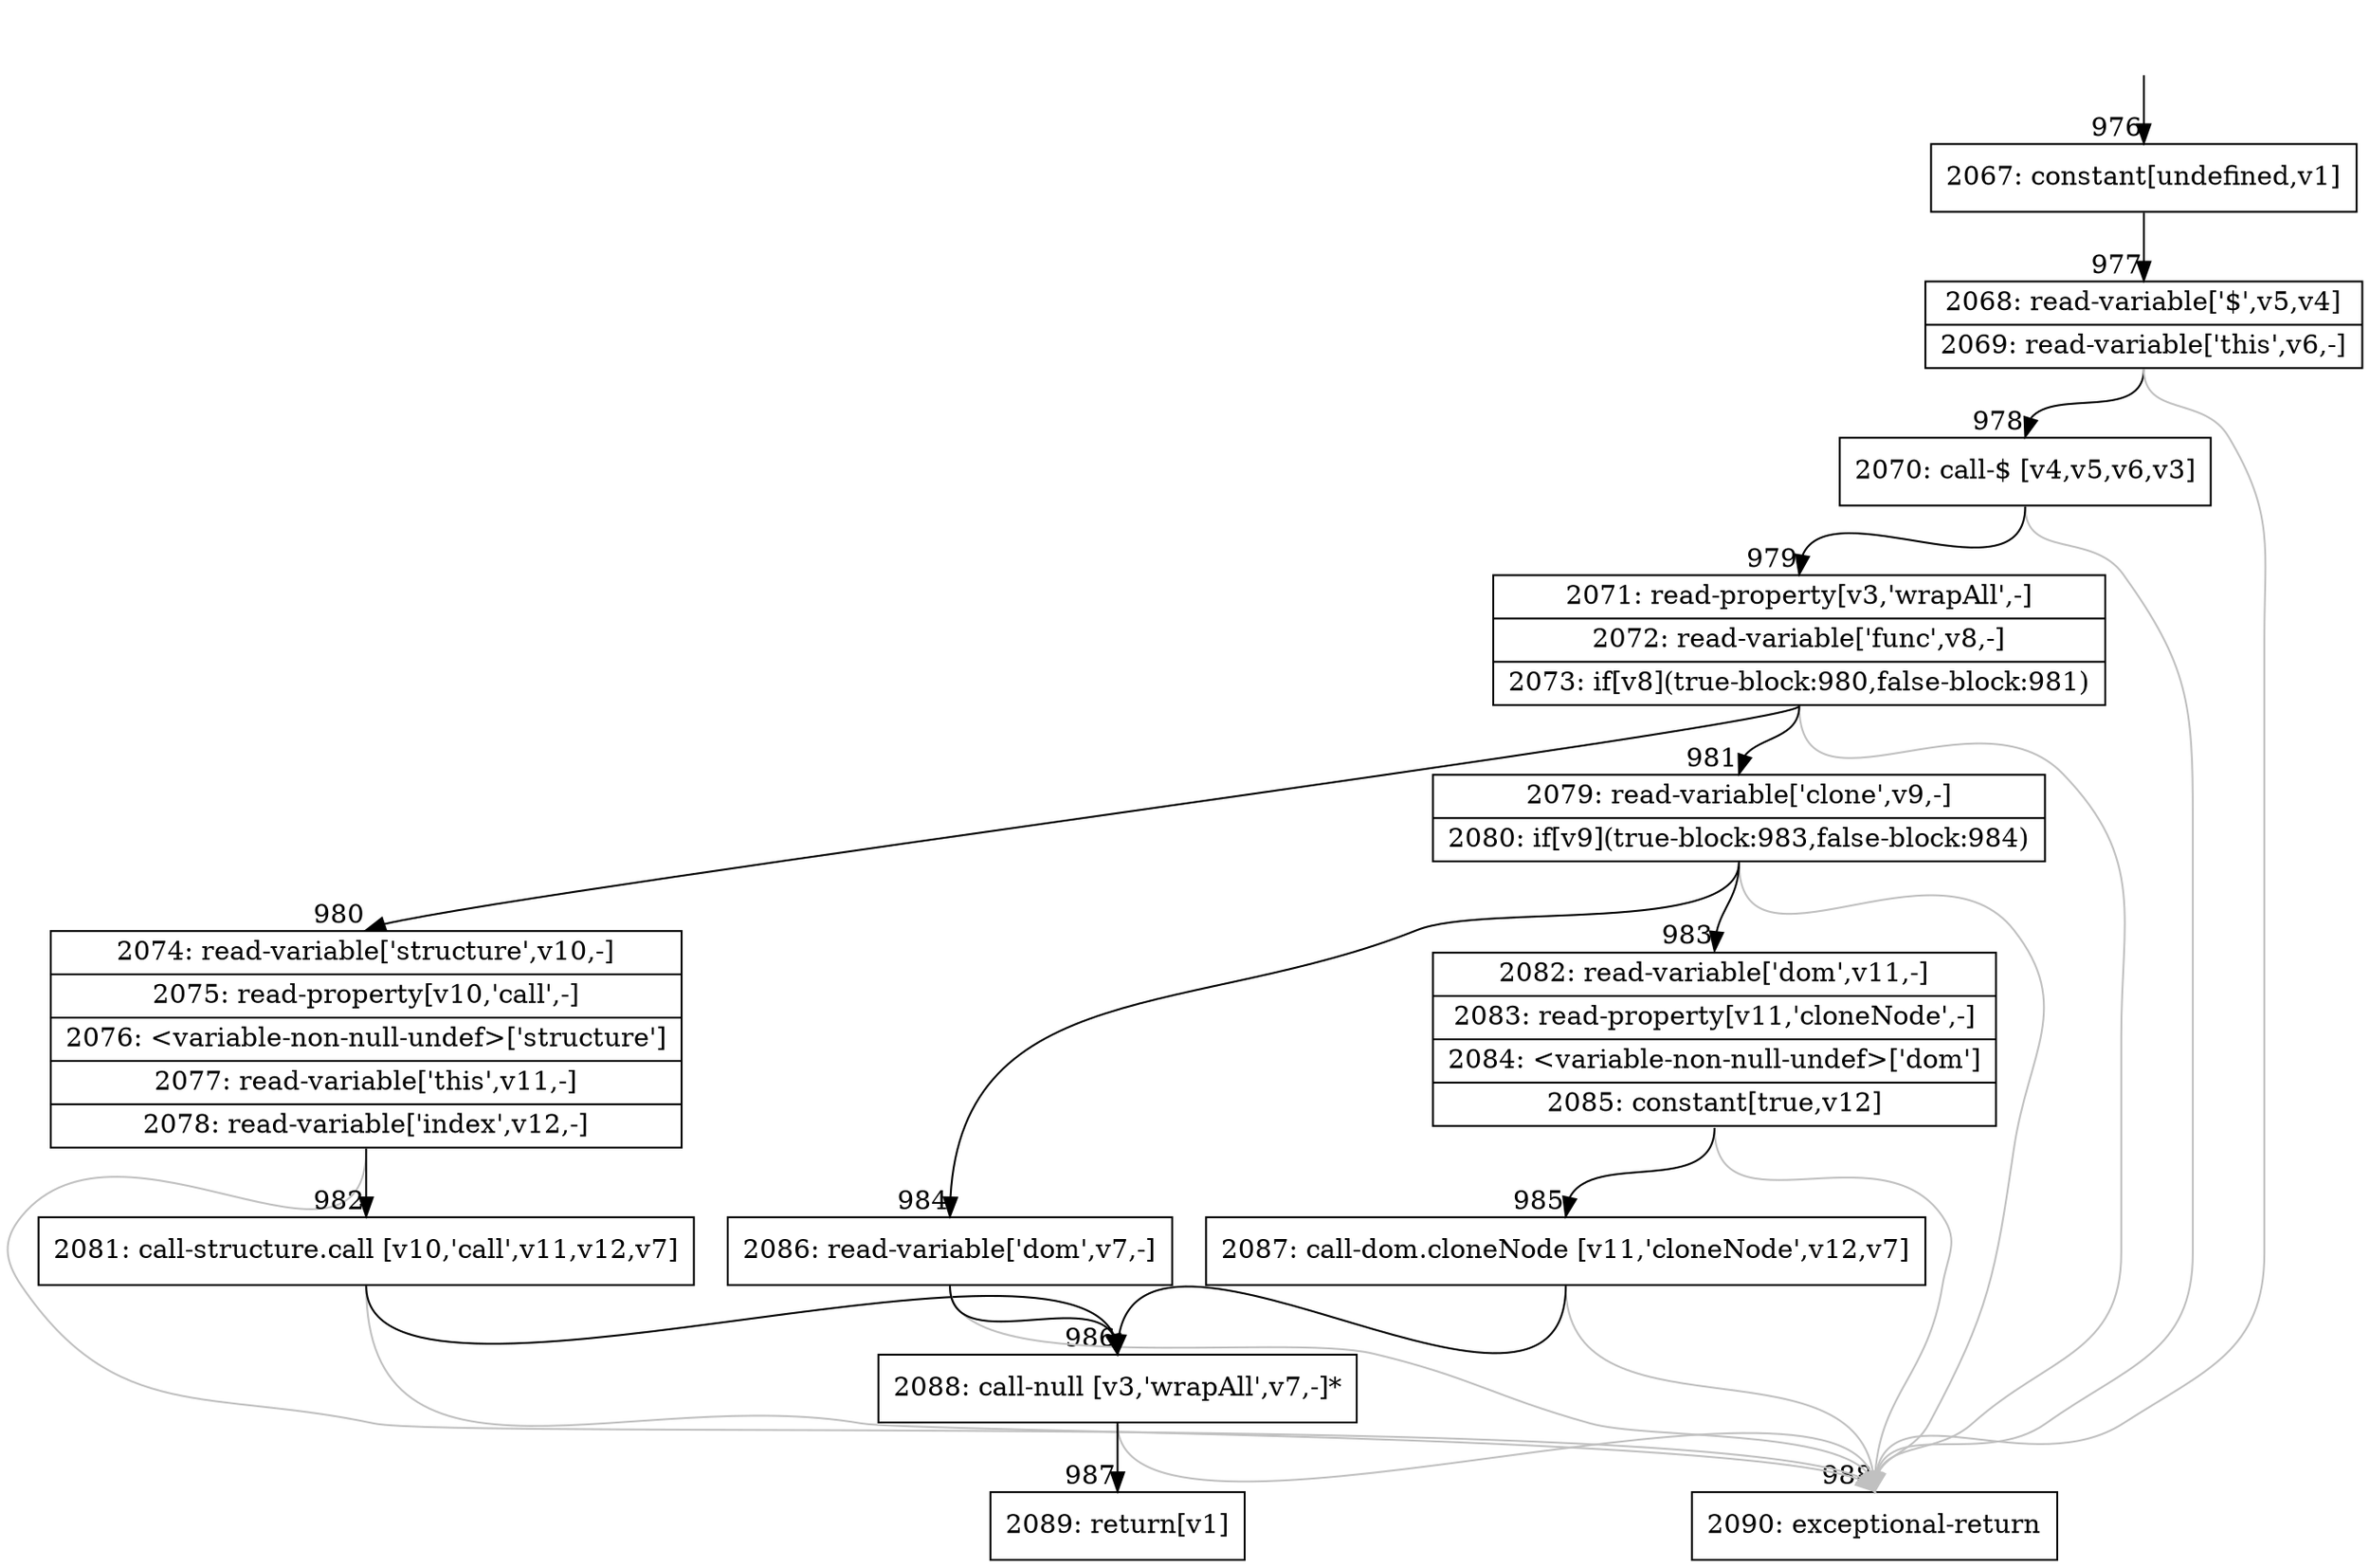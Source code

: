 digraph {
rankdir="TD"
BB_entry96[shape=none,label=""];
BB_entry96 -> BB976 [tailport=s, headport=n, headlabel="    976"]
BB976 [shape=record label="{2067: constant[undefined,v1]}" ] 
BB976 -> BB977 [tailport=s, headport=n, headlabel="      977"]
BB977 [shape=record label="{2068: read-variable['$',v5,v4]|2069: read-variable['this',v6,-]}" ] 
BB977 -> BB978 [tailport=s, headport=n, headlabel="      978"]
BB977 -> BB988 [tailport=s, headport=n, color=gray, headlabel="      988"]
BB978 [shape=record label="{2070: call-$ [v4,v5,v6,v3]}" ] 
BB978 -> BB979 [tailport=s, headport=n, headlabel="      979"]
BB978 -> BB988 [tailport=s, headport=n, color=gray]
BB979 [shape=record label="{2071: read-property[v3,'wrapAll',-]|2072: read-variable['func',v8,-]|2073: if[v8](true-block:980,false-block:981)}" ] 
BB979 -> BB980 [tailport=s, headport=n, headlabel="      980"]
BB979 -> BB981 [tailport=s, headport=n, headlabel="      981"]
BB979 -> BB988 [tailport=s, headport=n, color=gray]
BB980 [shape=record label="{2074: read-variable['structure',v10,-]|2075: read-property[v10,'call',-]|2076: \<variable-non-null-undef\>['structure']|2077: read-variable['this',v11,-]|2078: read-variable['index',v12,-]}" ] 
BB980 -> BB982 [tailport=s, headport=n, headlabel="      982"]
BB980 -> BB988 [tailport=s, headport=n, color=gray]
BB981 [shape=record label="{2079: read-variable['clone',v9,-]|2080: if[v9](true-block:983,false-block:984)}" ] 
BB981 -> BB983 [tailport=s, headport=n, headlabel="      983"]
BB981 -> BB984 [tailport=s, headport=n, headlabel="      984"]
BB981 -> BB988 [tailport=s, headport=n, color=gray]
BB982 [shape=record label="{2081: call-structure.call [v10,'call',v11,v12,v7]}" ] 
BB982 -> BB986 [tailport=s, headport=n, headlabel="      986"]
BB982 -> BB988 [tailport=s, headport=n, color=gray]
BB983 [shape=record label="{2082: read-variable['dom',v11,-]|2083: read-property[v11,'cloneNode',-]|2084: \<variable-non-null-undef\>['dom']|2085: constant[true,v12]}" ] 
BB983 -> BB985 [tailport=s, headport=n, headlabel="      985"]
BB983 -> BB988 [tailport=s, headport=n, color=gray]
BB984 [shape=record label="{2086: read-variable['dom',v7,-]}" ] 
BB984 -> BB986 [tailport=s, headport=n]
BB984 -> BB988 [tailport=s, headport=n, color=gray]
BB985 [shape=record label="{2087: call-dom.cloneNode [v11,'cloneNode',v12,v7]}" ] 
BB985 -> BB986 [tailport=s, headport=n]
BB985 -> BB988 [tailport=s, headport=n, color=gray]
BB986 [shape=record label="{2088: call-null [v3,'wrapAll',v7,-]*}" ] 
BB986 -> BB987 [tailport=s, headport=n, headlabel="      987"]
BB986 -> BB988 [tailport=s, headport=n, color=gray]
BB987 [shape=record label="{2089: return[v1]}" ] 
BB988 [shape=record label="{2090: exceptional-return}" ] 
//#$~ 548
}
